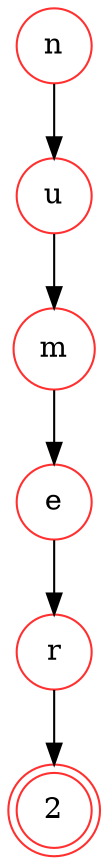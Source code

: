 digraph {   
    node [shape = doublecircle, color = firebrick1] 2 ;
    node [shape = circle];
    node [color= firebrick1];
    n -> u -> m -> e -> r -> 2;	
}